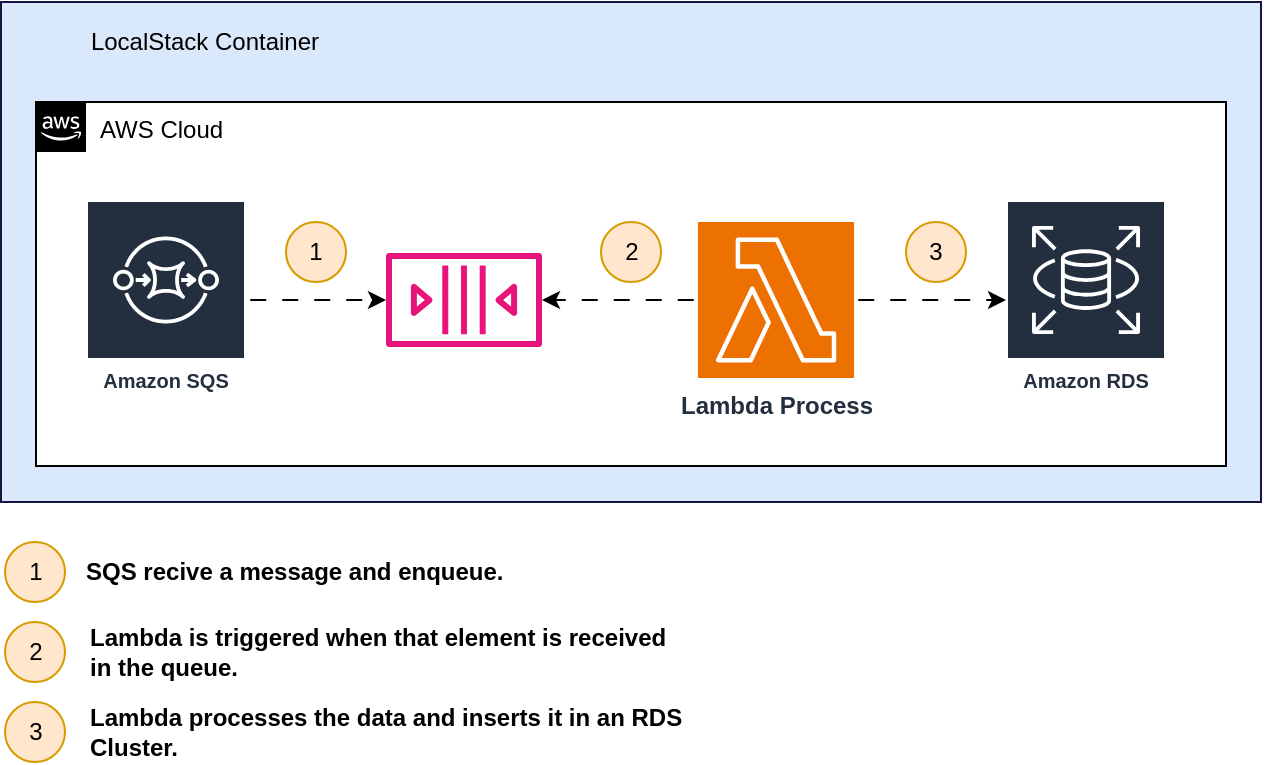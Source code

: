 <mxfile version="23.1.5" type="device">
  <diagram name="Page-1" id="hwi7yDisU9GN3pxTbyzM">
    <mxGraphModel dx="1185" dy="439" grid="1" gridSize="10" guides="1" tooltips="1" connect="1" arrows="1" fold="1" page="1" pageScale="1" pageWidth="850" pageHeight="1100" math="0" shadow="0">
      <root>
        <mxCell id="0" />
        <mxCell id="1" parent="0" />
        <mxCell id="8-o7jdIBJL7mRIRe1M3B-11" value="" style="rounded=0;whiteSpace=wrap;html=1;fillColor=#dae8fc;strokeColor=#161543;" vertex="1" parent="1">
          <mxGeometry x="87.5" y="250" width="630" height="250" as="geometry" />
        </mxCell>
        <mxCell id="8-o7jdIBJL7mRIRe1M3B-10" value="AWS Cloud" style="points=[[0,0],[0.25,0],[0.5,0],[0.75,0],[1,0],[1,0.25],[1,0.5],[1,0.75],[1,1],[0.75,1],[0.5,1],[0.25,1],[0,1],[0,0.75],[0,0.5],[0,0.25]];outlineConnect=0;html=1;whiteSpace=wrap;fontSize=12;fontStyle=0;container=1;pointerEvents=0;collapsible=0;recursiveResize=0;shape=mxgraph.aws4.group;grIcon=mxgraph.aws4.group_aws_cloud_alt;verticalAlign=top;align=left;spacingLeft=30;dashed=0;" vertex="1" parent="1">
          <mxGeometry x="105" y="300" width="595" height="182" as="geometry" />
        </mxCell>
        <mxCell id="8-o7jdIBJL7mRIRe1M3B-18" value="2" style="ellipse;whiteSpace=wrap;html=1;aspect=fixed;fillColor=#ffe6cc;strokeColor=#d79b00;" vertex="1" parent="8-o7jdIBJL7mRIRe1M3B-10">
          <mxGeometry x="282.5" y="60" width="30" height="30" as="geometry" />
        </mxCell>
        <mxCell id="8-o7jdIBJL7mRIRe1M3B-7" style="edgeStyle=orthogonalEdgeStyle;rounded=0;orthogonalLoop=1;jettySize=auto;html=1;exitX=0;exitY=0.5;exitDx=0;exitDy=0;exitPerimeter=0;flowAnimation=1;" edge="1" parent="1" source="8-o7jdIBJL7mRIRe1M3B-1" target="8-o7jdIBJL7mRIRe1M3B-2">
          <mxGeometry relative="1" as="geometry" />
        </mxCell>
        <mxCell id="8-o7jdIBJL7mRIRe1M3B-8" style="edgeStyle=orthogonalEdgeStyle;rounded=0;orthogonalLoop=1;jettySize=auto;html=1;flowAnimation=1;" edge="1" parent="1" source="8-o7jdIBJL7mRIRe1M3B-1" target="8-o7jdIBJL7mRIRe1M3B-4">
          <mxGeometry relative="1" as="geometry" />
        </mxCell>
        <mxCell id="8-o7jdIBJL7mRIRe1M3B-1" value="Lambda Process" style="sketch=0;points=[[0,0,0],[0.25,0,0],[0.5,0,0],[0.75,0,0],[1,0,0],[0,1,0],[0.25,1,0],[0.5,1,0],[0.75,1,0],[1,1,0],[0,0.25,0],[0,0.5,0],[0,0.75,0],[1,0.25,0],[1,0.5,0],[1,0.75,0]];outlineConnect=0;fontColor=#232F3E;fillColor=#ED7100;strokeColor=#ffffff;dashed=0;verticalLabelPosition=bottom;verticalAlign=top;align=center;html=1;fontSize=12;fontStyle=1;aspect=fixed;shape=mxgraph.aws4.resourceIcon;resIcon=mxgraph.aws4.lambda;" vertex="1" parent="1">
          <mxGeometry x="436" y="360" width="78" height="78" as="geometry" />
        </mxCell>
        <mxCell id="8-o7jdIBJL7mRIRe1M3B-2" value="" style="sketch=0;outlineConnect=0;fontColor=#232F3E;gradientColor=none;fillColor=#E7157B;strokeColor=none;dashed=0;verticalLabelPosition=bottom;verticalAlign=top;align=center;html=1;fontSize=12;fontStyle=0;aspect=fixed;pointerEvents=1;shape=mxgraph.aws4.queue;" vertex="1" parent="1">
          <mxGeometry x="280" y="375.5" width="78" height="47" as="geometry" />
        </mxCell>
        <mxCell id="8-o7jdIBJL7mRIRe1M3B-5" style="edgeStyle=orthogonalEdgeStyle;rounded=0;orthogonalLoop=1;jettySize=auto;html=1;flowAnimation=1;" edge="1" parent="1" source="8-o7jdIBJL7mRIRe1M3B-3" target="8-o7jdIBJL7mRIRe1M3B-2">
          <mxGeometry relative="1" as="geometry" />
        </mxCell>
        <mxCell id="8-o7jdIBJL7mRIRe1M3B-3" value="Amazon SQS" style="sketch=0;outlineConnect=0;fontColor=#232F3E;gradientColor=none;strokeColor=#ffffff;fillColor=#232F3E;dashed=0;verticalLabelPosition=middle;verticalAlign=bottom;align=center;html=1;whiteSpace=wrap;fontSize=10;fontStyle=1;spacing=3;shape=mxgraph.aws4.productIcon;prIcon=mxgraph.aws4.sqs;" vertex="1" parent="1">
          <mxGeometry x="130" y="349" width="80" height="100" as="geometry" />
        </mxCell>
        <mxCell id="8-o7jdIBJL7mRIRe1M3B-4" value="Amazon RDS" style="sketch=0;outlineConnect=0;fontColor=#232F3E;gradientColor=none;strokeColor=#ffffff;fillColor=#232F3E;dashed=0;verticalLabelPosition=middle;verticalAlign=bottom;align=center;html=1;whiteSpace=wrap;fontSize=10;fontStyle=1;spacing=3;shape=mxgraph.aws4.productIcon;prIcon=mxgraph.aws4.rds;" vertex="1" parent="1">
          <mxGeometry x="590" y="349" width="80" height="100" as="geometry" />
        </mxCell>
        <mxCell id="8-o7jdIBJL7mRIRe1M3B-13" value="" style="shape=image;verticalLabelPosition=bottom;labelBackgroundColor=default;verticalAlign=top;aspect=fixed;imageAspect=0;image=https://pbs.twimg.com/profile_images/1547215976244346880/IKeCcNPj_200x200.png;" vertex="1" parent="1">
          <mxGeometry x="87.5" y="250" width="40" height="40" as="geometry" />
        </mxCell>
        <mxCell id="8-o7jdIBJL7mRIRe1M3B-14" value="LocalStack Container" style="text;html=1;align=center;verticalAlign=middle;whiteSpace=wrap;rounded=0;" vertex="1" parent="1">
          <mxGeometry x="127.5" y="255" width="122.5" height="30" as="geometry" />
        </mxCell>
        <mxCell id="8-o7jdIBJL7mRIRe1M3B-16" value="1" style="ellipse;whiteSpace=wrap;html=1;aspect=fixed;fillColor=#ffe6cc;strokeColor=#d79b00;" vertex="1" parent="1">
          <mxGeometry x="230" y="360" width="30" height="30" as="geometry" />
        </mxCell>
        <mxCell id="8-o7jdIBJL7mRIRe1M3B-19" value="3" style="ellipse;whiteSpace=wrap;html=1;aspect=fixed;fillColor=#ffe6cc;strokeColor=#d79b00;" vertex="1" parent="1">
          <mxGeometry x="540" y="360" width="30" height="30" as="geometry" />
        </mxCell>
        <mxCell id="8-o7jdIBJL7mRIRe1M3B-20" value="1" style="ellipse;whiteSpace=wrap;html=1;aspect=fixed;fillColor=#ffe6cc;strokeColor=#d79b00;" vertex="1" parent="1">
          <mxGeometry x="89.5" y="520" width="30" height="30" as="geometry" />
        </mxCell>
        <mxCell id="8-o7jdIBJL7mRIRe1M3B-22" value="2" style="ellipse;whiteSpace=wrap;html=1;aspect=fixed;fillColor=#ffe6cc;strokeColor=#d79b00;" vertex="1" parent="1">
          <mxGeometry x="89.5" y="560" width="30" height="30" as="geometry" />
        </mxCell>
        <mxCell id="8-o7jdIBJL7mRIRe1M3B-23" value="3" style="ellipse;whiteSpace=wrap;html=1;aspect=fixed;fillColor=#ffe6cc;strokeColor=#d79b00;" vertex="1" parent="1">
          <mxGeometry x="89.5" y="600" width="30" height="30" as="geometry" />
        </mxCell>
        <mxCell id="8-o7jdIBJL7mRIRe1M3B-24" value="SQS recive a message and enqueue." style="text;html=1;align=left;verticalAlign=middle;whiteSpace=wrap;rounded=0;fontStyle=1" vertex="1" parent="1">
          <mxGeometry x="127.5" y="520" width="232.5" height="30" as="geometry" />
        </mxCell>
        <mxCell id="8-o7jdIBJL7mRIRe1M3B-25" value="Lambda is triggered when that element is received in the queue." style="text;html=1;align=left;verticalAlign=middle;whiteSpace=wrap;rounded=0;fontStyle=1" vertex="1" parent="1">
          <mxGeometry x="129.5" y="560" width="292.5" height="30" as="geometry" />
        </mxCell>
        <mxCell id="8-o7jdIBJL7mRIRe1M3B-26" value="Lambda processes the data and inserts it in an RDS Cluster." style="text;html=1;align=left;verticalAlign=middle;whiteSpace=wrap;rounded=0;fontStyle=1" vertex="1" parent="1">
          <mxGeometry x="129.5" y="600" width="302.5" height="30" as="geometry" />
        </mxCell>
      </root>
    </mxGraphModel>
  </diagram>
</mxfile>

